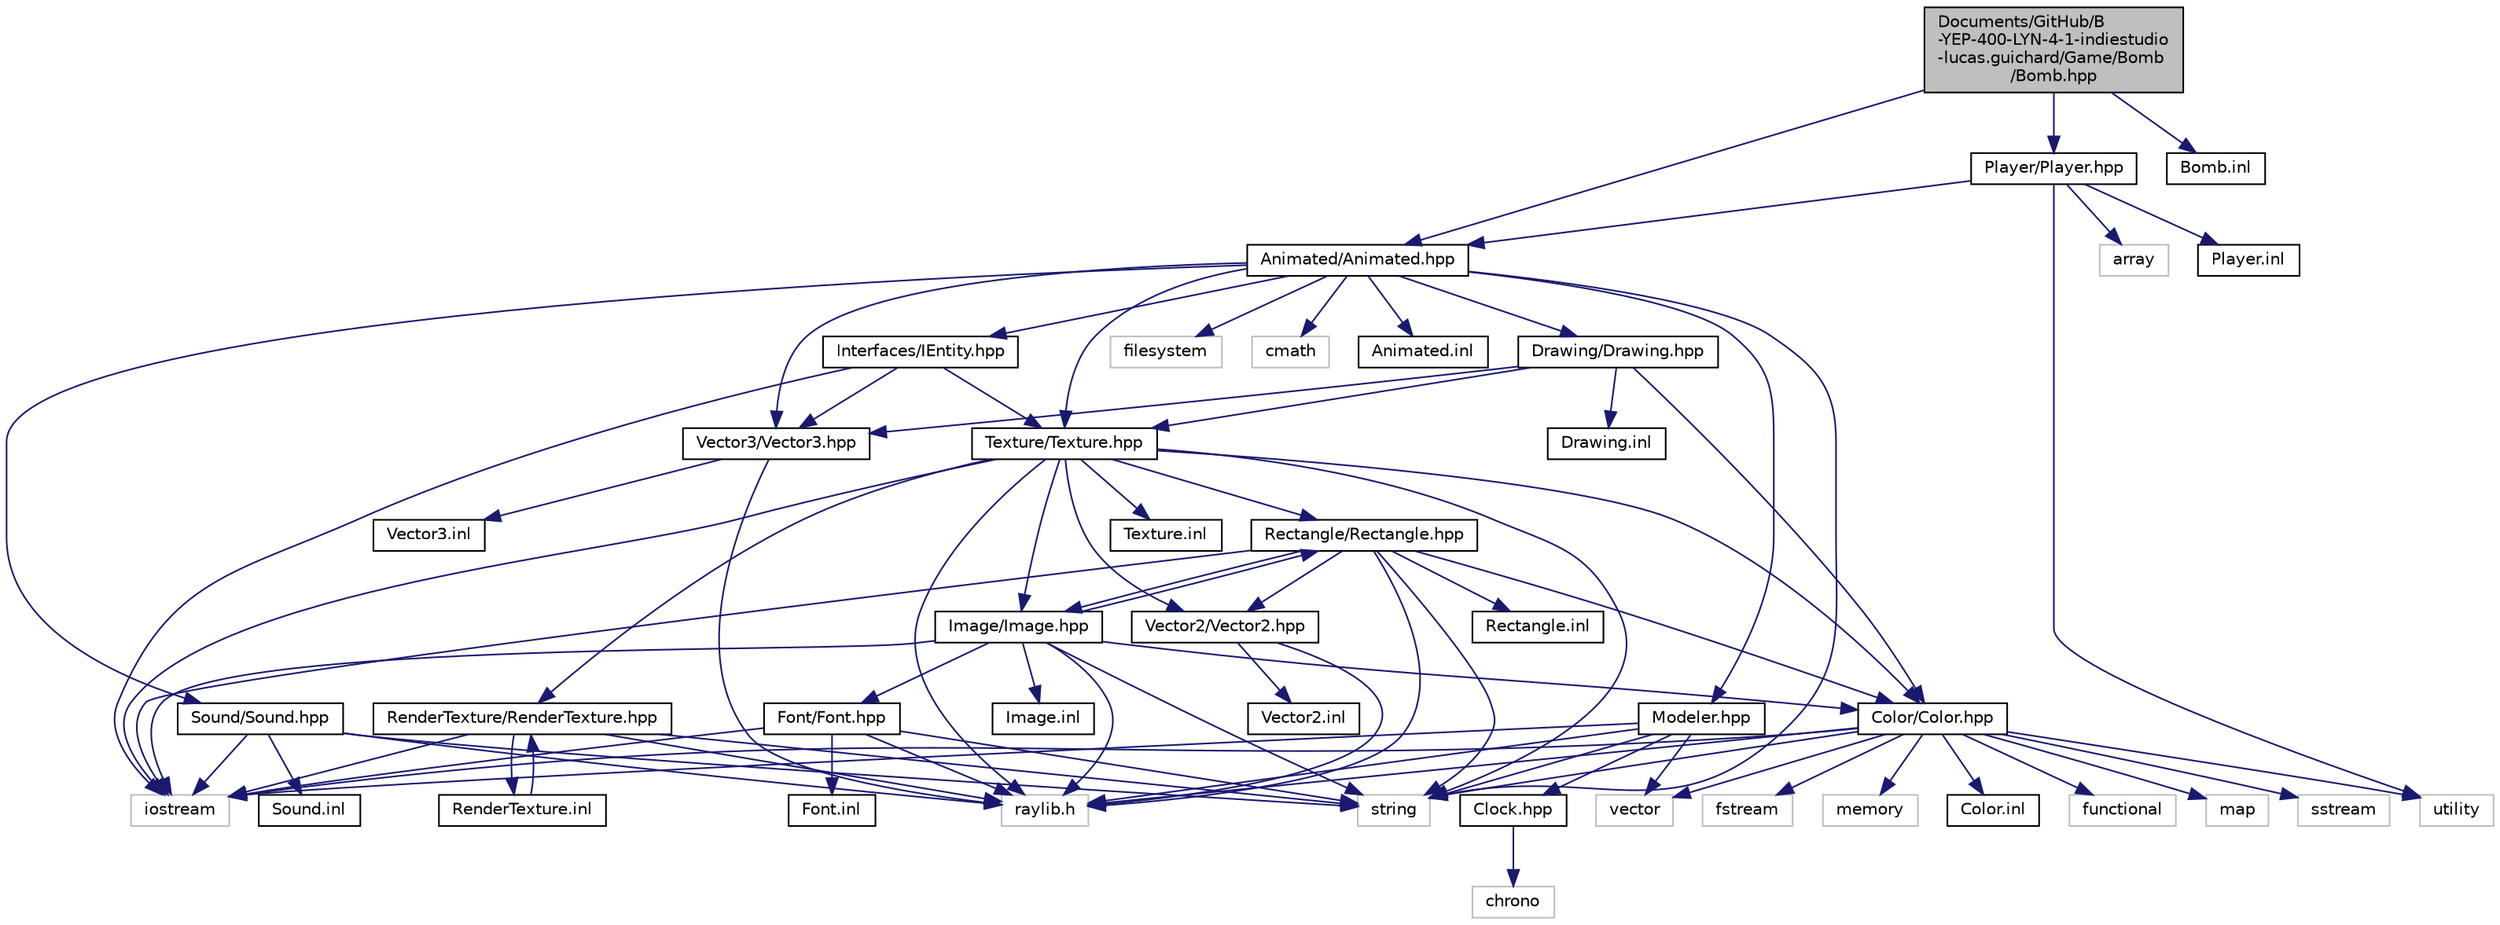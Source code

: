 digraph "Documents/GitHub/B-YEP-400-LYN-4-1-indiestudio-lucas.guichard/Game/Bomb/Bomb.hpp"
{
 // LATEX_PDF_SIZE
  edge [fontname="Helvetica",fontsize="10",labelfontname="Helvetica",labelfontsize="10"];
  node [fontname="Helvetica",fontsize="10",shape=record];
  Node1 [label="Documents/GitHub/B\l-YEP-400-LYN-4-1-indiestudio\l-lucas.guichard/Game/Bomb\l/Bomb.hpp",height=0.2,width=0.4,color="black", fillcolor="grey75", style="filled", fontcolor="black",tooltip=" "];
  Node1 -> Node2 [color="midnightblue",fontsize="10",style="solid"];
  Node2 [label="Animated/Animated.hpp",height=0.2,width=0.4,color="black", fillcolor="white", style="filled",URL="$_animated_8hpp.html",tooltip=" "];
  Node2 -> Node3 [color="midnightblue",fontsize="10",style="solid"];
  Node3 [label="Interfaces/IEntity.hpp",height=0.2,width=0.4,color="black", fillcolor="white", style="filled",URL="$_i_entity_8hpp.html",tooltip=" "];
  Node3 -> Node4 [color="midnightblue",fontsize="10",style="solid"];
  Node4 [label="iostream",height=0.2,width=0.4,color="grey75", fillcolor="white", style="filled",tooltip=" "];
  Node3 -> Node5 [color="midnightblue",fontsize="10",style="solid"];
  Node5 [label="Texture/Texture.hpp",height=0.2,width=0.4,color="black", fillcolor="white", style="filled",URL="$_texture_8hpp.html",tooltip=" "];
  Node5 -> Node6 [color="midnightblue",fontsize="10",style="solid"];
  Node6 [label="string",height=0.2,width=0.4,color="grey75", fillcolor="white", style="filled",tooltip=" "];
  Node5 -> Node4 [color="midnightblue",fontsize="10",style="solid"];
  Node5 -> Node7 [color="midnightblue",fontsize="10",style="solid"];
  Node7 [label="raylib.h",height=0.2,width=0.4,color="grey75", fillcolor="white", style="filled",tooltip=" "];
  Node5 -> Node8 [color="midnightblue",fontsize="10",style="solid"];
  Node8 [label="Color/Color.hpp",height=0.2,width=0.4,color="black", fillcolor="white", style="filled",URL="$_color_8hpp.html",tooltip=" "];
  Node8 -> Node4 [color="midnightblue",fontsize="10",style="solid"];
  Node8 -> Node9 [color="midnightblue",fontsize="10",style="solid"];
  Node9 [label="functional",height=0.2,width=0.4,color="grey75", fillcolor="white", style="filled",tooltip=" "];
  Node8 -> Node6 [color="midnightblue",fontsize="10",style="solid"];
  Node8 -> Node10 [color="midnightblue",fontsize="10",style="solid"];
  Node10 [label="map",height=0.2,width=0.4,color="grey75", fillcolor="white", style="filled",tooltip=" "];
  Node8 -> Node11 [color="midnightblue",fontsize="10",style="solid"];
  Node11 [label="sstream",height=0.2,width=0.4,color="grey75", fillcolor="white", style="filled",tooltip=" "];
  Node8 -> Node12 [color="midnightblue",fontsize="10",style="solid"];
  Node12 [label="vector",height=0.2,width=0.4,color="grey75", fillcolor="white", style="filled",tooltip=" "];
  Node8 -> Node13 [color="midnightblue",fontsize="10",style="solid"];
  Node13 [label="fstream",height=0.2,width=0.4,color="grey75", fillcolor="white", style="filled",tooltip=" "];
  Node8 -> Node14 [color="midnightblue",fontsize="10",style="solid"];
  Node14 [label="memory",height=0.2,width=0.4,color="grey75", fillcolor="white", style="filled",tooltip=" "];
  Node8 -> Node15 [color="midnightblue",fontsize="10",style="solid"];
  Node15 [label="utility",height=0.2,width=0.4,color="grey75", fillcolor="white", style="filled",tooltip=" "];
  Node8 -> Node7 [color="midnightblue",fontsize="10",style="solid"];
  Node8 -> Node16 [color="midnightblue",fontsize="10",style="solid"];
  Node16 [label="Color.inl",height=0.2,width=0.4,color="black", fillcolor="white", style="filled",URL="$_color_8inl.html",tooltip=" "];
  Node5 -> Node17 [color="midnightblue",fontsize="10",style="solid"];
  Node17 [label="RenderTexture/RenderTexture.hpp",height=0.2,width=0.4,color="black", fillcolor="white", style="filled",URL="$_render_texture_8hpp.html",tooltip=" "];
  Node17 -> Node6 [color="midnightblue",fontsize="10",style="solid"];
  Node17 -> Node4 [color="midnightblue",fontsize="10",style="solid"];
  Node17 -> Node7 [color="midnightblue",fontsize="10",style="solid"];
  Node17 -> Node18 [color="midnightblue",fontsize="10",style="solid"];
  Node18 [label="RenderTexture.inl",height=0.2,width=0.4,color="black", fillcolor="white", style="filled",URL="$_render_texture_8inl.html",tooltip=" "];
  Node18 -> Node17 [color="midnightblue",fontsize="10",style="solid"];
  Node5 -> Node19 [color="midnightblue",fontsize="10",style="solid"];
  Node19 [label="Vector2/Vector2.hpp",height=0.2,width=0.4,color="black", fillcolor="white", style="filled",URL="$_vector2_8hpp.html",tooltip=" "];
  Node19 -> Node7 [color="midnightblue",fontsize="10",style="solid"];
  Node19 -> Node20 [color="midnightblue",fontsize="10",style="solid"];
  Node20 [label="Vector2.inl",height=0.2,width=0.4,color="black", fillcolor="white", style="filled",URL="$_vector2_8inl.html",tooltip=" "];
  Node5 -> Node21 [color="midnightblue",fontsize="10",style="solid"];
  Node21 [label="Rectangle/Rectangle.hpp",height=0.2,width=0.4,color="black", fillcolor="white", style="filled",URL="$_rectangle_8hpp.html",tooltip=" "];
  Node21 -> Node6 [color="midnightblue",fontsize="10",style="solid"];
  Node21 -> Node4 [color="midnightblue",fontsize="10",style="solid"];
  Node21 -> Node7 [color="midnightblue",fontsize="10",style="solid"];
  Node21 -> Node8 [color="midnightblue",fontsize="10",style="solid"];
  Node21 -> Node22 [color="midnightblue",fontsize="10",style="solid"];
  Node22 [label="Image/Image.hpp",height=0.2,width=0.4,color="black", fillcolor="white", style="filled",URL="$_image_8hpp.html",tooltip=" "];
  Node22 -> Node6 [color="midnightblue",fontsize="10",style="solid"];
  Node22 -> Node4 [color="midnightblue",fontsize="10",style="solid"];
  Node22 -> Node7 [color="midnightblue",fontsize="10",style="solid"];
  Node22 -> Node23 [color="midnightblue",fontsize="10",style="solid"];
  Node23 [label="Font/Font.hpp",height=0.2,width=0.4,color="black", fillcolor="white", style="filled",URL="$_font_8hpp.html",tooltip=" "];
  Node23 -> Node6 [color="midnightblue",fontsize="10",style="solid"];
  Node23 -> Node4 [color="midnightblue",fontsize="10",style="solid"];
  Node23 -> Node7 [color="midnightblue",fontsize="10",style="solid"];
  Node23 -> Node24 [color="midnightblue",fontsize="10",style="solid"];
  Node24 [label="Font.inl",height=0.2,width=0.4,color="black", fillcolor="white", style="filled",URL="$_font_8inl.html",tooltip=" "];
  Node22 -> Node8 [color="midnightblue",fontsize="10",style="solid"];
  Node22 -> Node21 [color="midnightblue",fontsize="10",style="solid"];
  Node22 -> Node25 [color="midnightblue",fontsize="10",style="solid"];
  Node25 [label="Image.inl",height=0.2,width=0.4,color="black", fillcolor="white", style="filled",URL="$_image_8inl.html",tooltip=" "];
  Node21 -> Node19 [color="midnightblue",fontsize="10",style="solid"];
  Node21 -> Node26 [color="midnightblue",fontsize="10",style="solid"];
  Node26 [label="Rectangle.inl",height=0.2,width=0.4,color="black", fillcolor="white", style="filled",URL="$_rectangle_8inl.html",tooltip=" "];
  Node5 -> Node22 [color="midnightblue",fontsize="10",style="solid"];
  Node5 -> Node27 [color="midnightblue",fontsize="10",style="solid"];
  Node27 [label="Texture.inl",height=0.2,width=0.4,color="black", fillcolor="white", style="filled",URL="$_texture_8inl.html",tooltip=" "];
  Node3 -> Node28 [color="midnightblue",fontsize="10",style="solid"];
  Node28 [label="Vector3/Vector3.hpp",height=0.2,width=0.4,color="black", fillcolor="white", style="filled",URL="$_vector3_8hpp.html",tooltip=" "];
  Node28 -> Node7 [color="midnightblue",fontsize="10",style="solid"];
  Node28 -> Node29 [color="midnightblue",fontsize="10",style="solid"];
  Node29 [label="Vector3.inl",height=0.2,width=0.4,color="black", fillcolor="white", style="filled",URL="$_vector3_8inl.html",tooltip=" "];
  Node2 -> Node28 [color="midnightblue",fontsize="10",style="solid"];
  Node2 -> Node30 [color="midnightblue",fontsize="10",style="solid"];
  Node30 [label="Sound/Sound.hpp",height=0.2,width=0.4,color="black", fillcolor="white", style="filled",URL="$_sound_8hpp.html",tooltip=" "];
  Node30 -> Node6 [color="midnightblue",fontsize="10",style="solid"];
  Node30 -> Node4 [color="midnightblue",fontsize="10",style="solid"];
  Node30 -> Node7 [color="midnightblue",fontsize="10",style="solid"];
  Node30 -> Node31 [color="midnightblue",fontsize="10",style="solid"];
  Node31 [label="Sound.inl",height=0.2,width=0.4,color="black", fillcolor="white", style="filled",URL="$_sound_8inl.html",tooltip=" "];
  Node2 -> Node32 [color="midnightblue",fontsize="10",style="solid"];
  Node32 [label="Drawing/Drawing.hpp",height=0.2,width=0.4,color="black", fillcolor="white", style="filled",URL="$_drawing_8hpp.html",tooltip=" "];
  Node32 -> Node8 [color="midnightblue",fontsize="10",style="solid"];
  Node32 -> Node28 [color="midnightblue",fontsize="10",style="solid"];
  Node32 -> Node5 [color="midnightblue",fontsize="10",style="solid"];
  Node32 -> Node33 [color="midnightblue",fontsize="10",style="solid"];
  Node33 [label="Drawing.inl",height=0.2,width=0.4,color="black", fillcolor="white", style="filled",URL="$_drawing_8inl.html",tooltip=" "];
  Node2 -> Node5 [color="midnightblue",fontsize="10",style="solid"];
  Node2 -> Node6 [color="midnightblue",fontsize="10",style="solid"];
  Node2 -> Node34 [color="midnightblue",fontsize="10",style="solid"];
  Node34 [label="filesystem",height=0.2,width=0.4,color="grey75", fillcolor="white", style="filled",tooltip=" "];
  Node2 -> Node35 [color="midnightblue",fontsize="10",style="solid"];
  Node35 [label="cmath",height=0.2,width=0.4,color="grey75", fillcolor="white", style="filled",tooltip=" "];
  Node2 -> Node36 [color="midnightblue",fontsize="10",style="solid"];
  Node36 [label="Modeler.hpp",height=0.2,width=0.4,color="black", fillcolor="white", style="filled",URL="$_modeler_8hpp.html",tooltip=" "];
  Node36 -> Node6 [color="midnightblue",fontsize="10",style="solid"];
  Node36 -> Node12 [color="midnightblue",fontsize="10",style="solid"];
  Node36 -> Node4 [color="midnightblue",fontsize="10",style="solid"];
  Node36 -> Node7 [color="midnightblue",fontsize="10",style="solid"];
  Node36 -> Node37 [color="midnightblue",fontsize="10",style="solid"];
  Node37 [label="Clock.hpp",height=0.2,width=0.4,color="black", fillcolor="white", style="filled",URL="$_clock_8hpp.html",tooltip=" "];
  Node37 -> Node38 [color="midnightblue",fontsize="10",style="solid"];
  Node38 [label="chrono",height=0.2,width=0.4,color="grey75", fillcolor="white", style="filled",tooltip=" "];
  Node2 -> Node39 [color="midnightblue",fontsize="10",style="solid"];
  Node39 [label="Animated.inl",height=0.2,width=0.4,color="black", fillcolor="white", style="filled",URL="$_animated_8inl.html",tooltip=" "];
  Node1 -> Node40 [color="midnightblue",fontsize="10",style="solid"];
  Node40 [label="Player/Player.hpp",height=0.2,width=0.4,color="black", fillcolor="white", style="filled",URL="$_game_2_player_2_player_8hpp.html",tooltip=" "];
  Node40 -> Node41 [color="midnightblue",fontsize="10",style="solid"];
  Node41 [label="array",height=0.2,width=0.4,color="grey75", fillcolor="white", style="filled",tooltip=" "];
  Node40 -> Node15 [color="midnightblue",fontsize="10",style="solid"];
  Node40 -> Node2 [color="midnightblue",fontsize="10",style="solid"];
  Node40 -> Node42 [color="midnightblue",fontsize="10",style="solid"];
  Node42 [label="Player.inl",height=0.2,width=0.4,color="black", fillcolor="white", style="filled",URL="$_player_8inl.html",tooltip=" "];
  Node1 -> Node43 [color="midnightblue",fontsize="10",style="solid"];
  Node43 [label="Bomb.inl",height=0.2,width=0.4,color="black", fillcolor="white", style="filled",URL="$_bomb_8inl.html",tooltip=" "];
}

